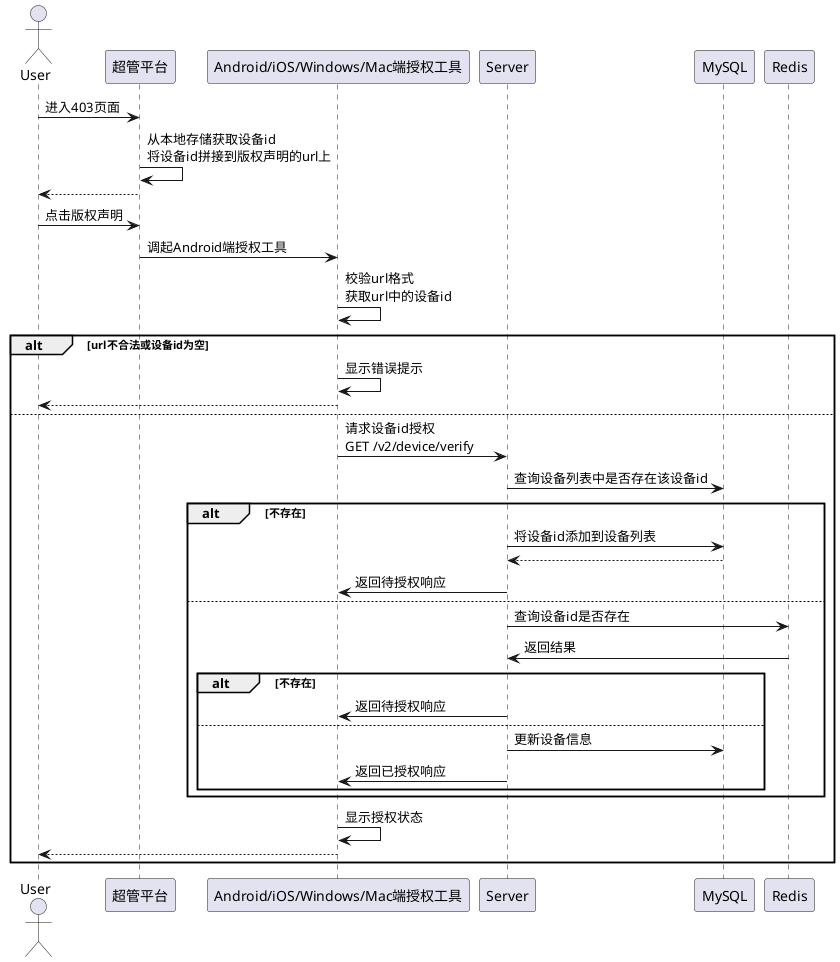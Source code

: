 @startuml 超管设备鉴权-申请授权
actor "User" as user
participant "超管平台" as su
participant "Android/iOS/Windows/Mac端授权工具" as authTool
participant "Server" as server
participant "MySQL" as db
participant "Redis" as redis
user->su:进入403页面
su->su:从本地存储获取设备id\n将设备id拼接到版权声明的url上
user<--su
user->su:点击版权声明
su->authTool:调起Android端授权工具
authTool->authTool:校验url格式\n获取url中的设备id
alt url不合法或设备id为空
    authTool->authTool:显示错误提示
    user<--authTool
else
    authTool->server:请求设备id授权\nGET /v2/device/verify
    server->db:查询设备列表中是否存在该设备id
    alt 不存在
        server->db:将设备id添加到设备列表
        server<--db
        authTool<-server:返回待授权响应
    else
        server->redis:查询设备id是否存在
        server<-redis:返回结果
        alt 不存在
            authTool<-server:返回待授权响应
        else
            server->db:更新设备信息
            authTool<-server:返回已授权响应
        end
    end
    authTool->authTool:显示授权状态
    user<--authTool
end
@enduml